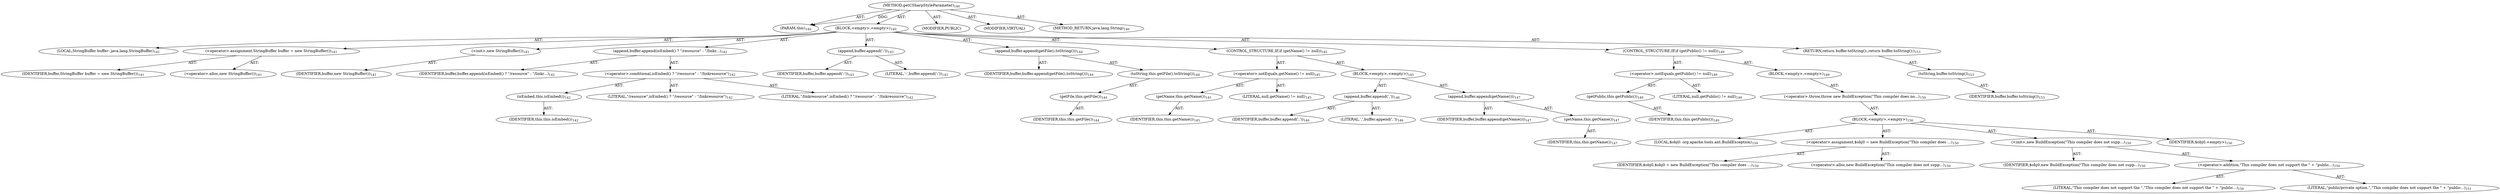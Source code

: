 digraph "getCSharpStyleParameter" {  
"111669149704" [label = <(METHOD,getCSharpStyleParameter)<SUB>140</SUB>> ]
"115964116995" [label = <(PARAM,this)<SUB>140</SUB>> ]
"25769803784" [label = <(BLOCK,&lt;empty&gt;,&lt;empty&gt;)<SUB>140</SUB>> ]
"94489280512" [label = <(LOCAL,StringBuffer buffer: java.lang.StringBuffer)<SUB>141</SUB>> ]
"30064771084" [label = <(&lt;operator&gt;.assignment,StringBuffer buffer = new StringBuffer())<SUB>141</SUB>> ]
"68719476760" [label = <(IDENTIFIER,buffer,StringBuffer buffer = new StringBuffer())<SUB>141</SUB>> ]
"30064771085" [label = <(&lt;operator&gt;.alloc,new StringBuffer())<SUB>141</SUB>> ]
"30064771086" [label = <(&lt;init&gt;,new StringBuffer())<SUB>141</SUB>> ]
"68719476761" [label = <(IDENTIFIER,buffer,new StringBuffer())<SUB>141</SUB>> ]
"30064771087" [label = <(append,buffer.append(isEmbed() ? &quot;/resource&quot; : &quot;/linkr...)<SUB>142</SUB>> ]
"68719476762" [label = <(IDENTIFIER,buffer,buffer.append(isEmbed() ? &quot;/resource&quot; : &quot;/linkr...)<SUB>142</SUB>> ]
"30064771088" [label = <(&lt;operator&gt;.conditional,isEmbed() ? &quot;/resource&quot; : &quot;/linkresource&quot;)<SUB>142</SUB>> ]
"30064771089" [label = <(isEmbed,this.isEmbed())<SUB>142</SUB>> ]
"68719476739" [label = <(IDENTIFIER,this,this.isEmbed())<SUB>142</SUB>> ]
"90194313216" [label = <(LITERAL,&quot;/resource&quot;,isEmbed() ? &quot;/resource&quot; : &quot;/linkresource&quot;)<SUB>142</SUB>> ]
"90194313217" [label = <(LITERAL,&quot;/linkresource&quot;,isEmbed() ? &quot;/resource&quot; : &quot;/linkresource&quot;)<SUB>142</SUB>> ]
"30064771090" [label = <(append,buffer.append(':'))<SUB>143</SUB>> ]
"68719476763" [label = <(IDENTIFIER,buffer,buffer.append(':'))<SUB>143</SUB>> ]
"90194313218" [label = <(LITERAL,':',buffer.append(':'))<SUB>143</SUB>> ]
"30064771091" [label = <(append,buffer.append(getFile().toString()))<SUB>144</SUB>> ]
"68719476764" [label = <(IDENTIFIER,buffer,buffer.append(getFile().toString()))<SUB>144</SUB>> ]
"30064771092" [label = <(toString,this.getFile().toString())<SUB>144</SUB>> ]
"30064771093" [label = <(getFile,this.getFile())<SUB>144</SUB>> ]
"68719476740" [label = <(IDENTIFIER,this,this.getFile())<SUB>144</SUB>> ]
"47244640256" [label = <(CONTROL_STRUCTURE,IF,if (getName() != null))<SUB>145</SUB>> ]
"30064771094" [label = <(&lt;operator&gt;.notEquals,getName() != null)<SUB>145</SUB>> ]
"30064771095" [label = <(getName,this.getName())<SUB>145</SUB>> ]
"68719476741" [label = <(IDENTIFIER,this,this.getName())<SUB>145</SUB>> ]
"90194313219" [label = <(LITERAL,null,getName() != null)<SUB>145</SUB>> ]
"25769803785" [label = <(BLOCK,&lt;empty&gt;,&lt;empty&gt;)<SUB>145</SUB>> ]
"30064771096" [label = <(append,buffer.append(','))<SUB>146</SUB>> ]
"68719476765" [label = <(IDENTIFIER,buffer,buffer.append(','))<SUB>146</SUB>> ]
"90194313220" [label = <(LITERAL,',',buffer.append(','))<SUB>146</SUB>> ]
"30064771097" [label = <(append,buffer.append(getName()))<SUB>147</SUB>> ]
"68719476766" [label = <(IDENTIFIER,buffer,buffer.append(getName()))<SUB>147</SUB>> ]
"30064771098" [label = <(getName,this.getName())<SUB>147</SUB>> ]
"68719476742" [label = <(IDENTIFIER,this,this.getName())<SUB>147</SUB>> ]
"47244640257" [label = <(CONTROL_STRUCTURE,IF,if (getPublic() != null))<SUB>149</SUB>> ]
"30064771099" [label = <(&lt;operator&gt;.notEquals,getPublic() != null)<SUB>149</SUB>> ]
"30064771100" [label = <(getPublic,this.getPublic())<SUB>149</SUB>> ]
"68719476743" [label = <(IDENTIFIER,this,this.getPublic())<SUB>149</SUB>> ]
"90194313221" [label = <(LITERAL,null,getPublic() != null)<SUB>149</SUB>> ]
"25769803786" [label = <(BLOCK,&lt;empty&gt;,&lt;empty&gt;)<SUB>149</SUB>> ]
"30064771101" [label = <(&lt;operator&gt;.throw,throw new BuildException(&quot;This compiler does no...)<SUB>150</SUB>> ]
"25769803787" [label = <(BLOCK,&lt;empty&gt;,&lt;empty&gt;)<SUB>150</SUB>> ]
"94489280513" [label = <(LOCAL,$obj0: org.apache.tools.ant.BuildException)<SUB>150</SUB>> ]
"30064771102" [label = <(&lt;operator&gt;.assignment,$obj0 = new BuildException(&quot;This compiler does ...)<SUB>150</SUB>> ]
"68719476767" [label = <(IDENTIFIER,$obj0,$obj0 = new BuildException(&quot;This compiler does ...)<SUB>150</SUB>> ]
"30064771103" [label = <(&lt;operator&gt;.alloc,new BuildException(&quot;This compiler does not supp...)<SUB>150</SUB>> ]
"30064771104" [label = <(&lt;init&gt;,new BuildException(&quot;This compiler does not supp...)<SUB>150</SUB>> ]
"68719476768" [label = <(IDENTIFIER,$obj0,new BuildException(&quot;This compiler does not supp...)<SUB>150</SUB>> ]
"30064771105" [label = <(&lt;operator&gt;.addition,&quot;This compiler does not support the &quot; + &quot;public...)<SUB>150</SUB>> ]
"90194313222" [label = <(LITERAL,&quot;This compiler does not support the &quot;,&quot;This compiler does not support the &quot; + &quot;public...)<SUB>150</SUB>> ]
"90194313223" [label = <(LITERAL,&quot;public/private option.&quot;,&quot;This compiler does not support the &quot; + &quot;public...)<SUB>151</SUB>> ]
"68719476769" [label = <(IDENTIFIER,$obj0,&lt;empty&gt;)<SUB>150</SUB>> ]
"146028888068" [label = <(RETURN,return buffer.toString();,return buffer.toString();)<SUB>153</SUB>> ]
"30064771106" [label = <(toString,buffer.toString())<SUB>153</SUB>> ]
"68719476770" [label = <(IDENTIFIER,buffer,buffer.toString())<SUB>153</SUB>> ]
"133143986196" [label = <(MODIFIER,PUBLIC)> ]
"133143986197" [label = <(MODIFIER,VIRTUAL)> ]
"128849018888" [label = <(METHOD_RETURN,java.lang.String)<SUB>140</SUB>> ]
  "111669149704" -> "115964116995"  [ label = "AST: "] 
  "111669149704" -> "25769803784"  [ label = "AST: "] 
  "111669149704" -> "133143986196"  [ label = "AST: "] 
  "111669149704" -> "133143986197"  [ label = "AST: "] 
  "111669149704" -> "128849018888"  [ label = "AST: "] 
  "25769803784" -> "94489280512"  [ label = "AST: "] 
  "25769803784" -> "30064771084"  [ label = "AST: "] 
  "25769803784" -> "30064771086"  [ label = "AST: "] 
  "25769803784" -> "30064771087"  [ label = "AST: "] 
  "25769803784" -> "30064771090"  [ label = "AST: "] 
  "25769803784" -> "30064771091"  [ label = "AST: "] 
  "25769803784" -> "47244640256"  [ label = "AST: "] 
  "25769803784" -> "47244640257"  [ label = "AST: "] 
  "25769803784" -> "146028888068"  [ label = "AST: "] 
  "30064771084" -> "68719476760"  [ label = "AST: "] 
  "30064771084" -> "30064771085"  [ label = "AST: "] 
  "30064771086" -> "68719476761"  [ label = "AST: "] 
  "30064771087" -> "68719476762"  [ label = "AST: "] 
  "30064771087" -> "30064771088"  [ label = "AST: "] 
  "30064771088" -> "30064771089"  [ label = "AST: "] 
  "30064771088" -> "90194313216"  [ label = "AST: "] 
  "30064771088" -> "90194313217"  [ label = "AST: "] 
  "30064771089" -> "68719476739"  [ label = "AST: "] 
  "30064771090" -> "68719476763"  [ label = "AST: "] 
  "30064771090" -> "90194313218"  [ label = "AST: "] 
  "30064771091" -> "68719476764"  [ label = "AST: "] 
  "30064771091" -> "30064771092"  [ label = "AST: "] 
  "30064771092" -> "30064771093"  [ label = "AST: "] 
  "30064771093" -> "68719476740"  [ label = "AST: "] 
  "47244640256" -> "30064771094"  [ label = "AST: "] 
  "47244640256" -> "25769803785"  [ label = "AST: "] 
  "30064771094" -> "30064771095"  [ label = "AST: "] 
  "30064771094" -> "90194313219"  [ label = "AST: "] 
  "30064771095" -> "68719476741"  [ label = "AST: "] 
  "25769803785" -> "30064771096"  [ label = "AST: "] 
  "25769803785" -> "30064771097"  [ label = "AST: "] 
  "30064771096" -> "68719476765"  [ label = "AST: "] 
  "30064771096" -> "90194313220"  [ label = "AST: "] 
  "30064771097" -> "68719476766"  [ label = "AST: "] 
  "30064771097" -> "30064771098"  [ label = "AST: "] 
  "30064771098" -> "68719476742"  [ label = "AST: "] 
  "47244640257" -> "30064771099"  [ label = "AST: "] 
  "47244640257" -> "25769803786"  [ label = "AST: "] 
  "30064771099" -> "30064771100"  [ label = "AST: "] 
  "30064771099" -> "90194313221"  [ label = "AST: "] 
  "30064771100" -> "68719476743"  [ label = "AST: "] 
  "25769803786" -> "30064771101"  [ label = "AST: "] 
  "30064771101" -> "25769803787"  [ label = "AST: "] 
  "25769803787" -> "94489280513"  [ label = "AST: "] 
  "25769803787" -> "30064771102"  [ label = "AST: "] 
  "25769803787" -> "30064771104"  [ label = "AST: "] 
  "25769803787" -> "68719476769"  [ label = "AST: "] 
  "30064771102" -> "68719476767"  [ label = "AST: "] 
  "30064771102" -> "30064771103"  [ label = "AST: "] 
  "30064771104" -> "68719476768"  [ label = "AST: "] 
  "30064771104" -> "30064771105"  [ label = "AST: "] 
  "30064771105" -> "90194313222"  [ label = "AST: "] 
  "30064771105" -> "90194313223"  [ label = "AST: "] 
  "146028888068" -> "30064771106"  [ label = "AST: "] 
  "30064771106" -> "68719476770"  [ label = "AST: "] 
  "111669149704" -> "115964116995"  [ label = "DDG: "] 
}

